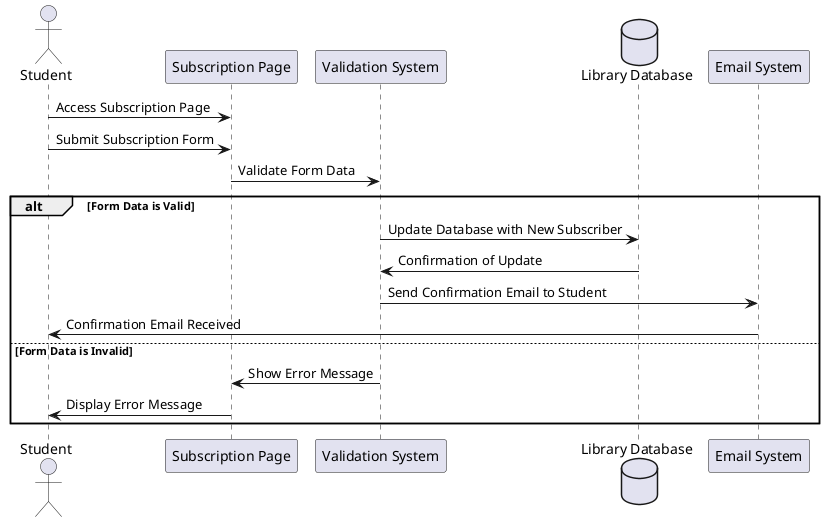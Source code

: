 @startuml
actor Student as student
participant "Subscription Page" as page
participant "Validation System" as validator
database "Library Database" as db
participant "Email System" as email

student -> page : Access Subscription Page
student -> page : Submit Subscription Form
page -> validator : Validate Form Data
alt Form Data is Valid
    validator -> db : Update Database with New Subscriber
    db -> validator : Confirmation of Update
    validator -> email : Send Confirmation Email to Student
    email -> student : Confirmation Email Received
else Form Data is Invalid
    validator -> page : Show Error Message
    page -> student : Display Error Message
end
@enduml